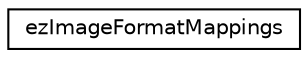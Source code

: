 digraph "Graphical Class Hierarchy"
{
 // LATEX_PDF_SIZE
  edge [fontname="Helvetica",fontsize="10",labelfontname="Helvetica",labelfontsize="10"];
  node [fontname="Helvetica",fontsize="10",shape=record];
  rankdir="LR";
  Node0 [label="ezImageFormatMappings",height=0.2,width=0.4,color="black", fillcolor="white", style="filled",URL="$d2/d3c/classez_image_format_mappings.htm",tooltip="Helper class containing methods to convert between ezImageFormat::Enum and platform-specific image fo..."];
}
